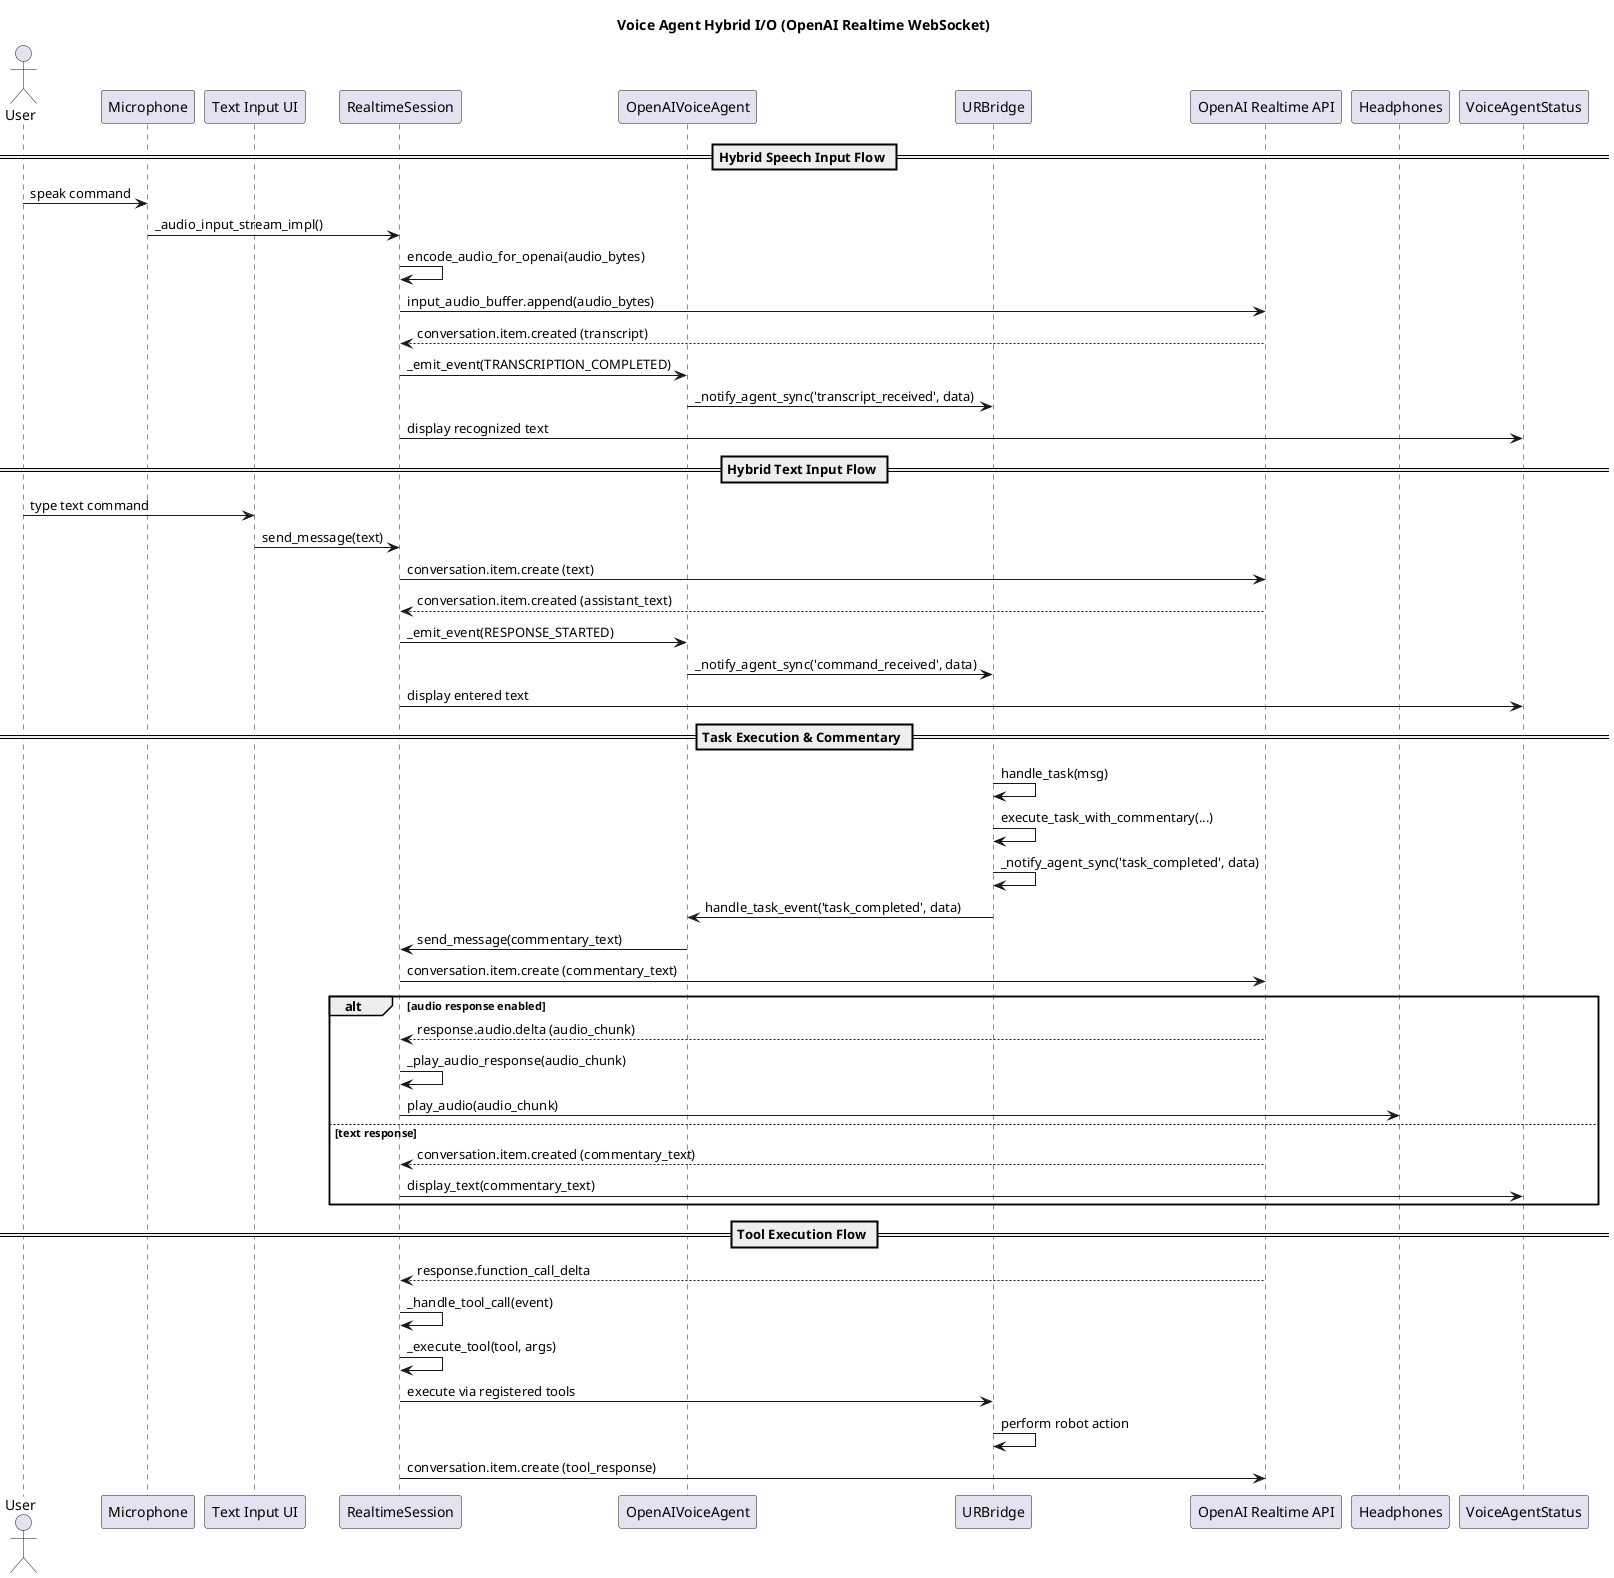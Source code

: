 @startuml
title Voice Agent Hybrid I/O (OpenAI Realtime WebSocket)

actor User

participant "Microphone" as Mic
participant "Text Input UI" as TextUI
participant "RealtimeSession" as Session
participant "OpenAIVoiceAgent" as VoiceAgent
participant "URBridge" as Bridge
participant "OpenAI Realtime API" as Realtime
participant "Headphones" as Headphones
participant "VoiceAgentStatus" as UI

== Hybrid Speech Input Flow ==
User -> Mic: speak command
Mic -> Session: _audio_input_stream_impl()
Session -> Session: encode_audio_for_openai(audio_bytes)
Session -> Realtime: input_audio_buffer.append(audio_bytes)
Realtime --> Session: conversation.item.created (transcript)
Session -> VoiceAgent: _emit_event(TRANSCRIPTION_COMPLETED)
VoiceAgent -> Bridge: _notify_agent_sync('transcript_received', data)
Session -> UI: display recognized text

== Hybrid Text Input Flow ==
User -> TextUI: type text command
TextUI -> Session: send_message(text)
Session -> Realtime: conversation.item.create (text)
Realtime --> Session: conversation.item.created (assistant_text)
Session -> VoiceAgent: _emit_event(RESPONSE_STARTED)
VoiceAgent -> Bridge: _notify_agent_sync('command_received', data)
Session -> UI: display entered text

== Task Execution & Commentary ==
Bridge -> Bridge: handle_task(msg)
Bridge -> Bridge: execute_task_with_commentary(...)
Bridge -> Bridge: _notify_agent_sync('task_completed', data)
Bridge -> VoiceAgent: handle_task_event('task_completed', data)
VoiceAgent -> Session: send_message(commentary_text)
Session -> Realtime: conversation.item.create (commentary_text)
alt audio response enabled
  Realtime --> Session: response.audio.delta (audio_chunk)
  Session -> Session: _play_audio_response(audio_chunk)
  Session -> Headphones: play_audio(audio_chunk)
else text response
  Realtime --> Session: conversation.item.created (commentary_text)
  Session -> UI: display_text(commentary_text)
end

== Tool Execution Flow ==
Realtime --> Session: response.function_call_delta
Session -> Session: _handle_tool_call(event)
Session -> Session: _execute_tool(tool, args)
Session -> Bridge: execute via registered tools
Bridge -> Bridge: perform robot action
Session -> Realtime: conversation.item.create (tool_response)

@enduml 